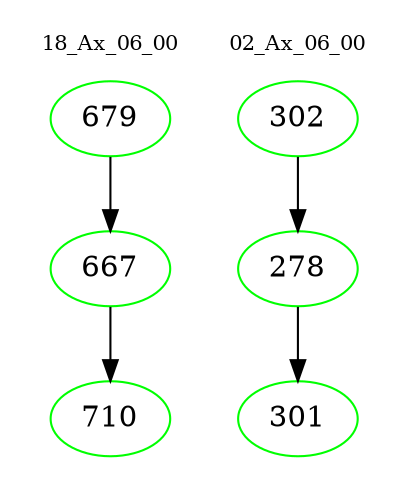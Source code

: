 digraph{
subgraph cluster_0 {
color = white
label = "18_Ax_06_00";
fontsize=10;
T0_679 [label="679", color="green"]
T0_679 -> T0_667 [color="black"]
T0_667 [label="667", color="green"]
T0_667 -> T0_710 [color="black"]
T0_710 [label="710", color="green"]
}
subgraph cluster_1 {
color = white
label = "02_Ax_06_00";
fontsize=10;
T1_302 [label="302", color="green"]
T1_302 -> T1_278 [color="black"]
T1_278 [label="278", color="green"]
T1_278 -> T1_301 [color="black"]
T1_301 [label="301", color="green"]
}
}
